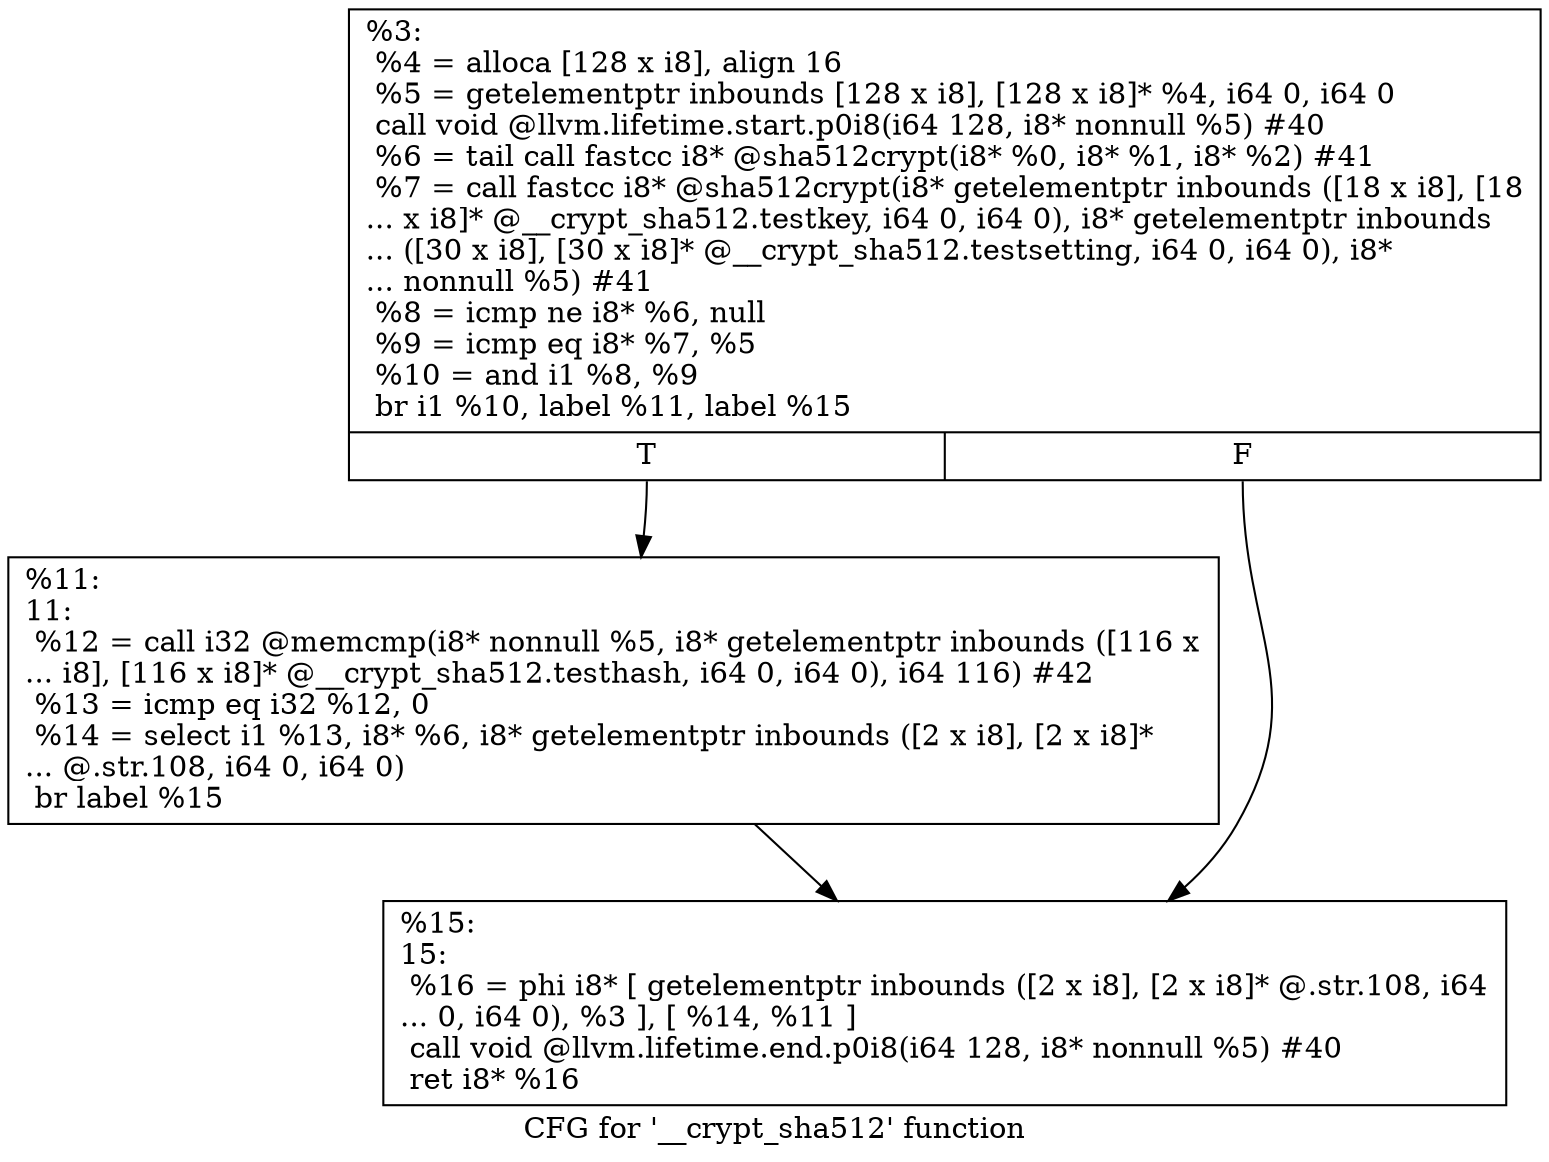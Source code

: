 digraph "CFG for '__crypt_sha512' function" {
	label="CFG for '__crypt_sha512' function";

	Node0x1abcb00 [shape=record,label="{%3:\l  %4 = alloca [128 x i8], align 16\l  %5 = getelementptr inbounds [128 x i8], [128 x i8]* %4, i64 0, i64 0\l  call void @llvm.lifetime.start.p0i8(i64 128, i8* nonnull %5) #40\l  %6 = tail call fastcc i8* @sha512crypt(i8* %0, i8* %1, i8* %2) #41\l  %7 = call fastcc i8* @sha512crypt(i8* getelementptr inbounds ([18 x i8], [18\l... x i8]* @__crypt_sha512.testkey, i64 0, i64 0), i8* getelementptr inbounds\l... ([30 x i8], [30 x i8]* @__crypt_sha512.testsetting, i64 0, i64 0), i8*\l... nonnull %5) #41\l  %8 = icmp ne i8* %6, null\l  %9 = icmp eq i8* %7, %5\l  %10 = and i1 %8, %9\l  br i1 %10, label %11, label %15\l|{<s0>T|<s1>F}}"];
	Node0x1abcb00:s0 -> Node0x1abcbf0;
	Node0x1abcb00:s1 -> Node0x1abcc40;
	Node0x1abcbf0 [shape=record,label="{%11:\l11:                                               \l  %12 = call i32 @memcmp(i8* nonnull %5, i8* getelementptr inbounds ([116 x\l... i8], [116 x i8]* @__crypt_sha512.testhash, i64 0, i64 0), i64 116) #42\l  %13 = icmp eq i32 %12, 0\l  %14 = select i1 %13, i8* %6, i8* getelementptr inbounds ([2 x i8], [2 x i8]*\l... @.str.108, i64 0, i64 0)\l  br label %15\l}"];
	Node0x1abcbf0 -> Node0x1abcc40;
	Node0x1abcc40 [shape=record,label="{%15:\l15:                                               \l  %16 = phi i8* [ getelementptr inbounds ([2 x i8], [2 x i8]* @.str.108, i64\l... 0, i64 0), %3 ], [ %14, %11 ]\l  call void @llvm.lifetime.end.p0i8(i64 128, i8* nonnull %5) #40\l  ret i8* %16\l}"];
}
